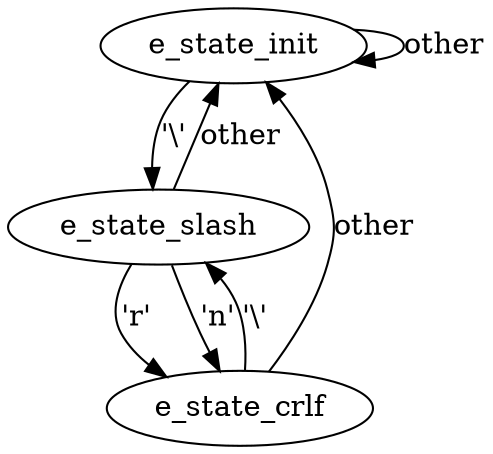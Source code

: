 digraph at {
    e_state_init -> e_state_slash [label = "'\\'"]
	e_state_init -> e_state_init [label = "other"]
    e_state_slash -> e_state_crlf [label = "'r'"]
	e_state_slash -> e_state_crlf [label = "'n'"]
    e_state_crlf -> e_state_slash [label = "'\\'"]
	e_state_slash -> e_state_init [label = "other"]
	e_state_crlf -> e_state_init  [label = "other"]
}